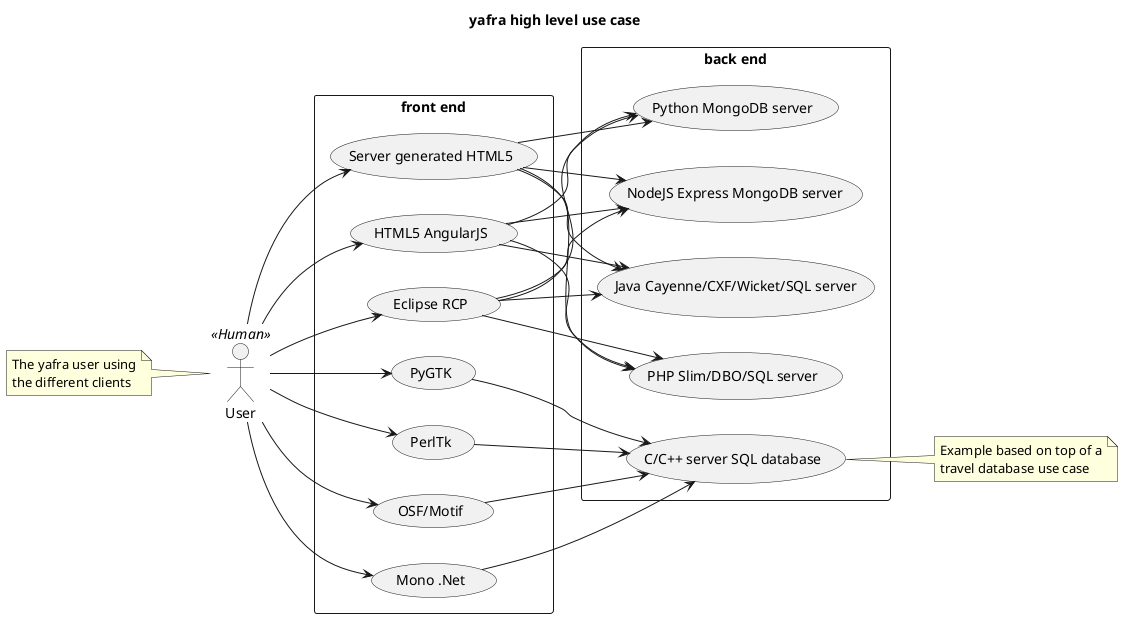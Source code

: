 @startuml

title <b>yafra</b> high level use case
left to right direction

User <<Human>>

rectangle "front end" {
User --> (Server generated HTML5)
User --> (HTML5 AngularJS)
User --> (Eclipse RCP)
User --> (OSF/Motif)
User --> (Mono .Net)
User --> (PyGTK)
User --> (PerlTk)
}

rectangle "back end" {
(Server generated HTML5) --> (Python MongoDB server)
(HTML5 AngularJS) --> (Python MongoDB server)
(Eclipse RCP) --> (Python MongoDB server)

(Server generated HTML5) --> (NodeJS Express MongoDB server)
(Eclipse RCP) --> (NodeJS Express MongoDB server)
(HTML5 AngularJS) --> (NodeJS Express MongoDB server)

(Server generated HTML5) --> (Java Cayenne/CXF/Wicket/SQL server)
(Eclipse RCP) --> (Java Cayenne/CXF/Wicket/SQL server)
(HTML5 AngularJS) --> (Java Cayenne/CXF/Wicket/SQL server)

(Server generated HTML5) --> (PHP Slim/DBO/SQL server)
(Eclipse RCP) --> (PHP Slim/DBO/SQL server)
(HTML5 AngularJS) --> (PHP Slim/DBO/SQL server)

(OSF/Motif) --> (C/C++ server SQL database)
(PyGTK) --> (C/C++ server SQL database)
(PerlTk) --> (C/C++ server SQL database)
(Mono .Net) --> (C/C++ server SQL database)
}

note left of User
The yafra user using
the different clients
end note

note right of (C/C++ server SQL database)
Example based on top of a
travel database use case
end note


@enduml